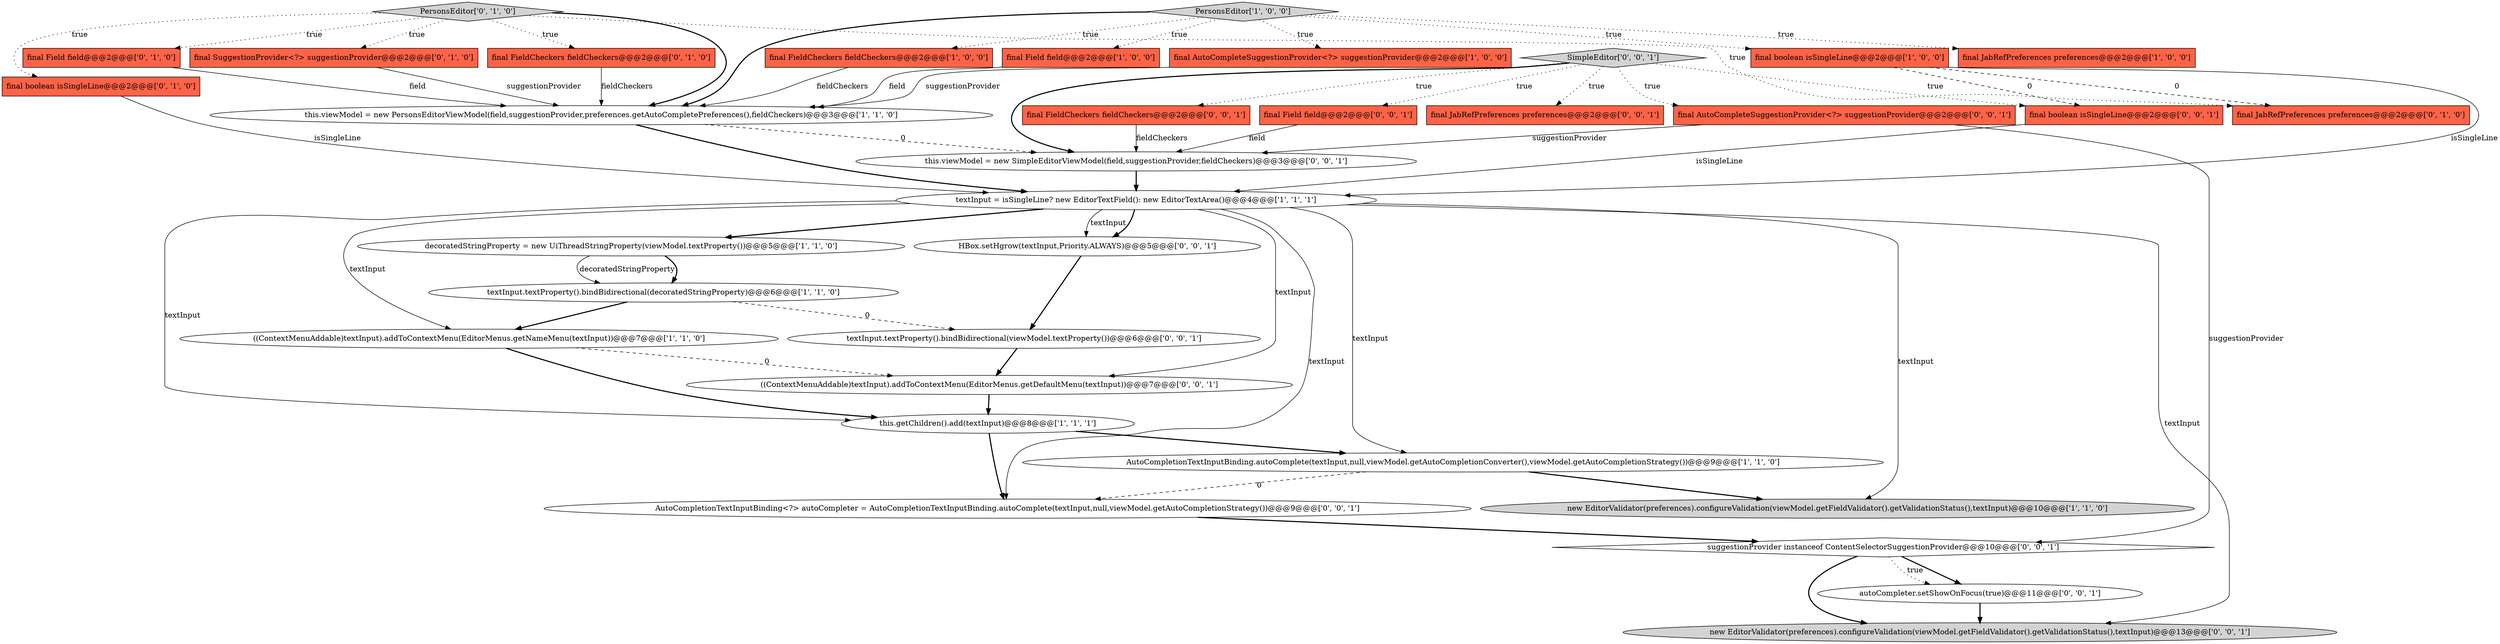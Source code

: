digraph {
9 [style = filled, label = "AutoCompletionTextInputBinding.autoComplete(textInput,null,viewModel.getAutoCompletionConverter(),viewModel.getAutoCompletionStrategy())@@@9@@@['1', '1', '0']", fillcolor = white, shape = ellipse image = "AAA0AAABBB1BBB"];
28 [style = filled, label = "((ContextMenuAddable)textInput).addToContextMenu(EditorMenus.getDefaultMenu(textInput))@@@7@@@['0', '0', '1']", fillcolor = white, shape = ellipse image = "AAA0AAABBB3BBB"];
7 [style = filled, label = "final FieldCheckers fieldCheckers@@@2@@@['1', '0', '0']", fillcolor = tomato, shape = box image = "AAA0AAABBB1BBB"];
23 [style = filled, label = "new EditorValidator(preferences).configureValidation(viewModel.getFieldValidator().getValidationStatus(),textInput)@@@13@@@['0', '0', '1']", fillcolor = lightgray, shape = ellipse image = "AAA0AAABBB3BBB"];
15 [style = filled, label = "final Field field@@@2@@@['0', '1', '0']", fillcolor = tomato, shape = box image = "AAA0AAABBB2BBB"];
0 [style = filled, label = "decoratedStringProperty = new UiThreadStringProperty(viewModel.textProperty())@@@5@@@['1', '1', '0']", fillcolor = white, shape = ellipse image = "AAA0AAABBB1BBB"];
24 [style = filled, label = "HBox.setHgrow(textInput,Priority.ALWAYS)@@@5@@@['0', '0', '1']", fillcolor = white, shape = ellipse image = "AAA0AAABBB3BBB"];
5 [style = filled, label = "((ContextMenuAddable)textInput).addToContextMenu(EditorMenus.getNameMenu(textInput))@@@7@@@['1', '1', '0']", fillcolor = white, shape = ellipse image = "AAA0AAABBB1BBB"];
3 [style = filled, label = "final Field field@@@2@@@['1', '0', '0']", fillcolor = tomato, shape = box image = "AAA0AAABBB1BBB"];
18 [style = filled, label = "final SuggestionProvider<?> suggestionProvider@@@2@@@['0', '1', '0']", fillcolor = tomato, shape = box image = "AAA0AAABBB2BBB"];
26 [style = filled, label = "final Field field@@@2@@@['0', '0', '1']", fillcolor = tomato, shape = box image = "AAA0AAABBB3BBB"];
25 [style = filled, label = "this.viewModel = new SimpleEditorViewModel(field,suggestionProvider,fieldCheckers)@@@3@@@['0', '0', '1']", fillcolor = white, shape = ellipse image = "AAA0AAABBB3BBB"];
13 [style = filled, label = "final boolean isSingleLine@@@2@@@['1', '0', '0']", fillcolor = tomato, shape = box image = "AAA1AAABBB1BBB"];
32 [style = filled, label = "autoCompleter.setShowOnFocus(true)@@@11@@@['0', '0', '1']", fillcolor = white, shape = ellipse image = "AAA0AAABBB3BBB"];
1 [style = filled, label = "textInput.textProperty().bindBidirectional(decoratedStringProperty)@@@6@@@['1', '1', '0']", fillcolor = white, shape = ellipse image = "AAA0AAABBB1BBB"];
20 [style = filled, label = "final FieldCheckers fieldCheckers@@@2@@@['0', '0', '1']", fillcolor = tomato, shape = box image = "AAA0AAABBB3BBB"];
33 [style = filled, label = "textInput.textProperty().bindBidirectional(viewModel.textProperty())@@@6@@@['0', '0', '1']", fillcolor = white, shape = ellipse image = "AAA0AAABBB3BBB"];
31 [style = filled, label = "suggestionProvider instanceof ContentSelectorSuggestionProvider@@@10@@@['0', '0', '1']", fillcolor = white, shape = diamond image = "AAA0AAABBB3BBB"];
6 [style = filled, label = "new EditorValidator(preferences).configureValidation(viewModel.getFieldValidator().getValidationStatus(),textInput)@@@10@@@['1', '1', '0']", fillcolor = lightgray, shape = ellipse image = "AAA0AAABBB1BBB"];
4 [style = filled, label = "this.getChildren().add(textInput)@@@8@@@['1', '1', '1']", fillcolor = white, shape = ellipse image = "AAA0AAABBB1BBB"];
30 [style = filled, label = "final boolean isSingleLine@@@2@@@['0', '0', '1']", fillcolor = tomato, shape = box image = "AAA0AAABBB3BBB"];
10 [style = filled, label = "final AutoCompleteSuggestionProvider<?> suggestionProvider@@@2@@@['1', '0', '0']", fillcolor = tomato, shape = box image = "AAA0AAABBB1BBB"];
12 [style = filled, label = "final JabRefPreferences preferences@@@2@@@['1', '0', '0']", fillcolor = tomato, shape = box image = "AAA0AAABBB1BBB"];
22 [style = filled, label = "SimpleEditor['0', '0', '1']", fillcolor = lightgray, shape = diamond image = "AAA0AAABBB3BBB"];
17 [style = filled, label = "final FieldCheckers fieldCheckers@@@2@@@['0', '1', '0']", fillcolor = tomato, shape = box image = "AAA0AAABBB2BBB"];
8 [style = filled, label = "this.viewModel = new PersonsEditorViewModel(field,suggestionProvider,preferences.getAutoCompletePreferences(),fieldCheckers)@@@3@@@['1', '1', '0']", fillcolor = white, shape = ellipse image = "AAA0AAABBB1BBB"];
14 [style = filled, label = "PersonsEditor['0', '1', '0']", fillcolor = lightgray, shape = diamond image = "AAA0AAABBB2BBB"];
2 [style = filled, label = "textInput = isSingleLine? new EditorTextField(): new EditorTextArea()@@@4@@@['1', '1', '1']", fillcolor = white, shape = ellipse image = "AAA0AAABBB1BBB"];
11 [style = filled, label = "PersonsEditor['1', '0', '0']", fillcolor = lightgray, shape = diamond image = "AAA0AAABBB1BBB"];
21 [style = filled, label = "AutoCompletionTextInputBinding<?> autoCompleter = AutoCompletionTextInputBinding.autoComplete(textInput,null,viewModel.getAutoCompletionStrategy())@@@9@@@['0', '0', '1']", fillcolor = white, shape = ellipse image = "AAA0AAABBB3BBB"];
19 [style = filled, label = "final JabRefPreferences preferences@@@2@@@['0', '1', '0']", fillcolor = tomato, shape = box image = "AAA1AAABBB2BBB"];
29 [style = filled, label = "final JabRefPreferences preferences@@@2@@@['0', '0', '1']", fillcolor = tomato, shape = box image = "AAA0AAABBB3BBB"];
27 [style = filled, label = "final AutoCompleteSuggestionProvider<?> suggestionProvider@@@2@@@['0', '0', '1']", fillcolor = tomato, shape = box image = "AAA0AAABBB3BBB"];
16 [style = filled, label = "final boolean isSingleLine@@@2@@@['0', '1', '0']", fillcolor = tomato, shape = box image = "AAA0AAABBB2BBB"];
1->5 [style = bold, label=""];
11->7 [style = dotted, label="true"];
3->8 [style = solid, label="field"];
4->9 [style = bold, label=""];
22->25 [style = bold, label=""];
1->33 [style = dashed, label="0"];
22->29 [style = dotted, label="true"];
18->8 [style = solid, label="suggestionProvider"];
2->28 [style = solid, label="textInput"];
31->23 [style = bold, label=""];
32->23 [style = bold, label=""];
14->19 [style = dotted, label="true"];
10->8 [style = solid, label="suggestionProvider"];
11->10 [style = dotted, label="true"];
31->32 [style = bold, label=""];
2->6 [style = solid, label="textInput"];
33->28 [style = bold, label=""];
11->12 [style = dotted, label="true"];
4->21 [style = bold, label=""];
0->1 [style = solid, label="decoratedStringProperty"];
7->8 [style = solid, label="fieldCheckers"];
20->25 [style = solid, label="fieldCheckers"];
11->13 [style = dotted, label="true"];
26->25 [style = solid, label="field"];
13->19 [style = dashed, label="0"];
27->25 [style = solid, label="suggestionProvider"];
2->4 [style = solid, label="textInput"];
25->2 [style = bold, label=""];
27->31 [style = solid, label="suggestionProvider"];
9->6 [style = bold, label=""];
31->32 [style = dotted, label="true"];
14->16 [style = dotted, label="true"];
24->33 [style = bold, label=""];
14->17 [style = dotted, label="true"];
13->2 [style = solid, label="isSingleLine"];
14->15 [style = dotted, label="true"];
28->4 [style = bold, label=""];
2->0 [style = bold, label=""];
21->31 [style = bold, label=""];
22->20 [style = dotted, label="true"];
5->28 [style = dashed, label="0"];
16->2 [style = solid, label="isSingleLine"];
8->2 [style = bold, label=""];
22->26 [style = dotted, label="true"];
9->21 [style = dashed, label="0"];
0->1 [style = bold, label=""];
5->4 [style = bold, label=""];
2->9 [style = solid, label="textInput"];
2->24 [style = solid, label="textInput"];
22->27 [style = dotted, label="true"];
11->8 [style = bold, label=""];
8->25 [style = dashed, label="0"];
2->21 [style = solid, label="textInput"];
14->8 [style = bold, label=""];
15->8 [style = solid, label="field"];
2->24 [style = bold, label=""];
22->30 [style = dotted, label="true"];
11->3 [style = dotted, label="true"];
30->2 [style = solid, label="isSingleLine"];
17->8 [style = solid, label="fieldCheckers"];
14->18 [style = dotted, label="true"];
13->30 [style = dashed, label="0"];
2->5 [style = solid, label="textInput"];
2->23 [style = solid, label="textInput"];
}
